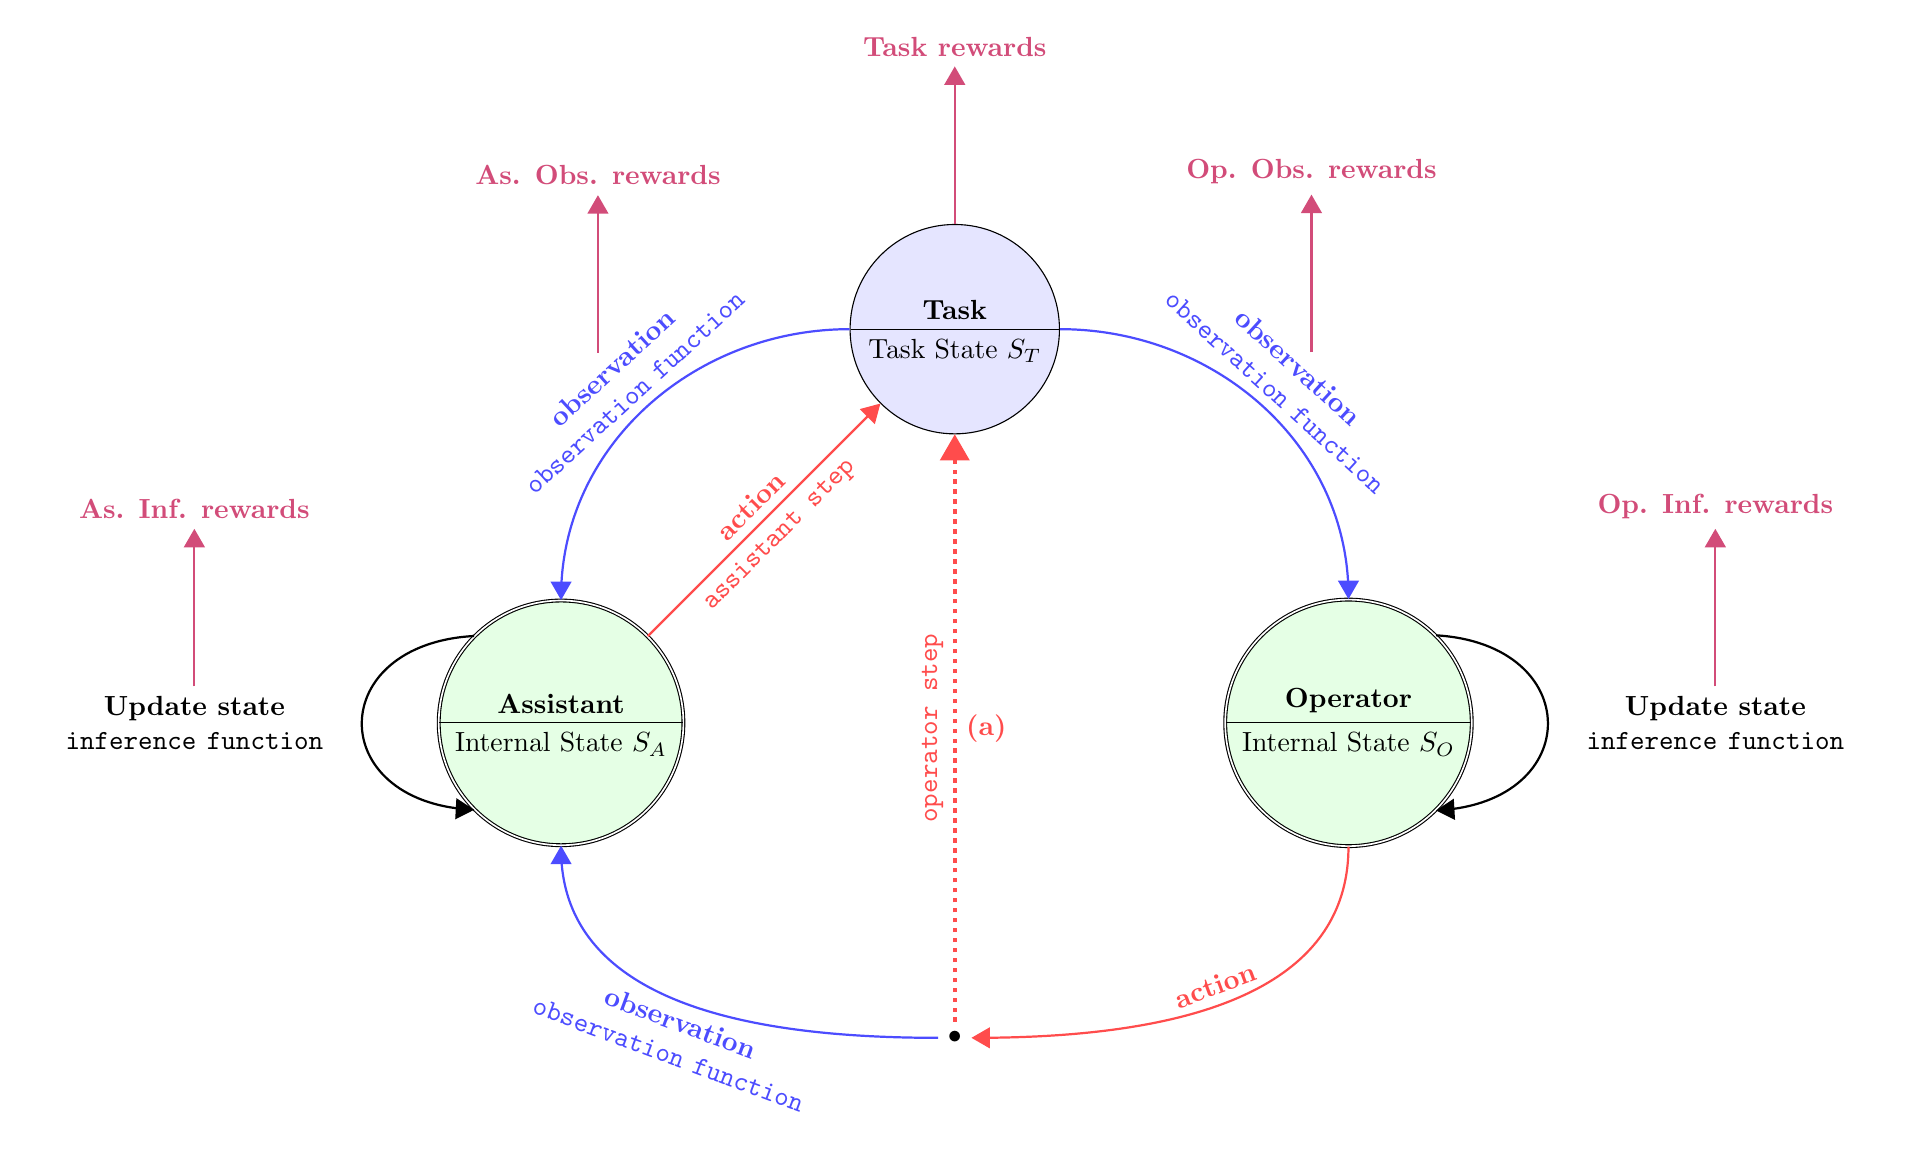 %%% Requires following libraries:
%	- shapes,
%	- calc,
%	- arrows

\begin{tikzpicture}
	\tikzstyle{every text node part}=[font=\bfseries]
	\tikzset{agent/.style = {circle split, draw, double, fill = green!10}}

%% Task node

\draw (0,0) node[name = task, circle split, draw, fill = blue!10]{Task \nodepart{lower}{Task State $S_T$}};
	
%% Operator Node
\draw (5,-5) node[agent, name = operator]{
	Operator
	\nodepart{lower}{Internal State $S_O$}	
	};
	
%% Invis node
\draw (0,-9) node[name = null]{$\bullet$};

	
%% assistant Node
\draw (-5,-5) node[agent, name = assistant]{
	Assistant
	\nodepart{lower}{Internal State $S_A$}	
	};
	
%% Edges
\draw[-triangle 60, thick, blue!70] (task.0) to[out = 0, in = 90] node[midway, sloped, above, text width = 4cm, text centered](label1){observation \texttt{observation~function}}(operator.90);

\draw[thick, -triangle 60, red!70] (operator.270) to[out = 270, in = 0] node[midway, sloped, above]{action} (null.0);
\draw[-triangle 60, dotted, ultra thick, red!70] (null) -- node[midway, right]{(a)} node[midway, rotate = 90, above]{\texttt{operator step}} (task.270);
\draw[-triangle 60, thick, blue!70] (null) to[out = 180, in = 270] node[midway, sloped, below, text width = 4cm, text centered](label3){observation \texttt{observation~function}} (assistant.270);
\draw[-triangle 60, thick, blue!70] (task.180) to[out = 180, in = 90] node[midway, sloped, above, text width = 4cm, text centered](label4){observation \texttt{observation~function}} (assistant.90);
\draw[-triangle 60, thick, red!70] (assistant.45) -- node[midway, above, sloped]{action} node[midway, below, sloped]{\texttt{assistant step}} (task.225);
\draw[-triangle 60, thick] (operator.45) .. controls (8,-4) and (8,-6).. node[midway, right, text width = 4cm, text centered](label2){Update state \texttt{inference~function}} (operator.315);
\draw[-triangle 60, thick] (assistant.135) .. controls (-8,-4) and (-8,-6).. node[midway, left, text width = 4cm, text centered](label5){Update state \texttt{inference~function}} (assistant.225);

\draw[-triangle 60, thick, purple!70] (task.90) -- +(0,2) node[above]{Task rewards};
\draw[-triangle 60, thick, purple!70] (label1.90) -- +(0,2) node[above]{Op. Obs. rewards};
\draw[-triangle 60, thick, purple!70] (label2.90) -- +(0,2) node[above]{Op. Inf. rewards};
\draw[-triangle 60, thick, purple!70] (label4.90) -- +(0,2) node[above]{As. Obs. rewards};
\draw[-triangle 60, thick, purple!70] (label5.90) -- +(0,2) node[above]{As. Inf. rewards};

\end{tikzpicture}
